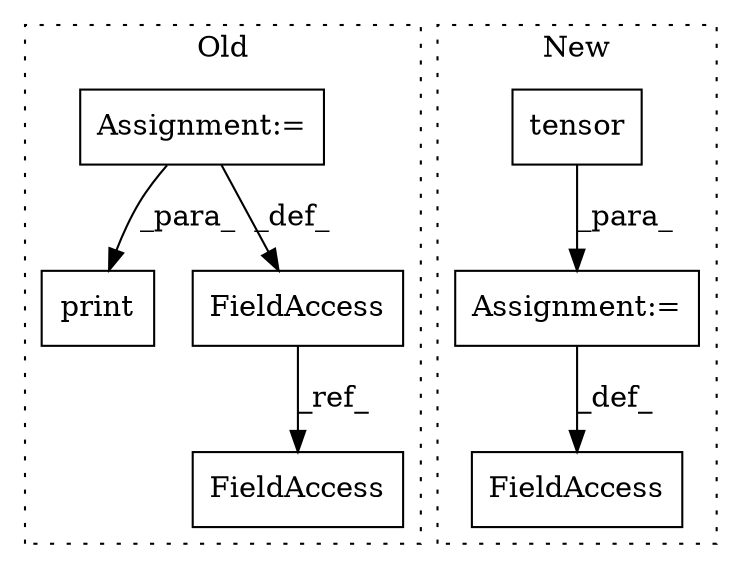 digraph G {
subgraph cluster0 {
1 [label="print" a="32" s="2015,2072" l="6,1" shape="box"];
5 [label="Assignment:=" a="7" s="1953" l="1" shape="box"];
6 [label="FieldAccess" a="22" s="2112" l="9" shape="box"];
7 [label="FieldAccess" a="22" s="2192" l="9" shape="box"];
label = "Old";
style="dotted";
}
subgraph cluster1 {
2 [label="tensor" a="32" s="3963,3984" l="7,1" shape="box"];
3 [label="Assignment:=" a="7" s="4286" l="1" shape="box"];
4 [label="FieldAccess" a="22" s="4282" l="4" shape="box"];
label = "New";
style="dotted";
}
2 -> 3 [label="_para_"];
3 -> 4 [label="_def_"];
5 -> 1 [label="_para_"];
5 -> 6 [label="_def_"];
6 -> 7 [label="_ref_"];
}